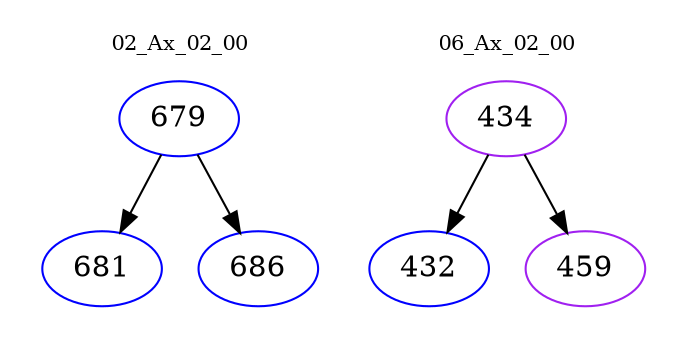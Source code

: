 digraph{
subgraph cluster_0 {
color = white
label = "02_Ax_02_00";
fontsize=10;
T0_679 [label="679", color="blue"]
T0_679 -> T0_681 [color="black"]
T0_681 [label="681", color="blue"]
T0_679 -> T0_686 [color="black"]
T0_686 [label="686", color="blue"]
}
subgraph cluster_1 {
color = white
label = "06_Ax_02_00";
fontsize=10;
T1_434 [label="434", color="purple"]
T1_434 -> T1_432 [color="black"]
T1_432 [label="432", color="blue"]
T1_434 -> T1_459 [color="black"]
T1_459 [label="459", color="purple"]
}
}
